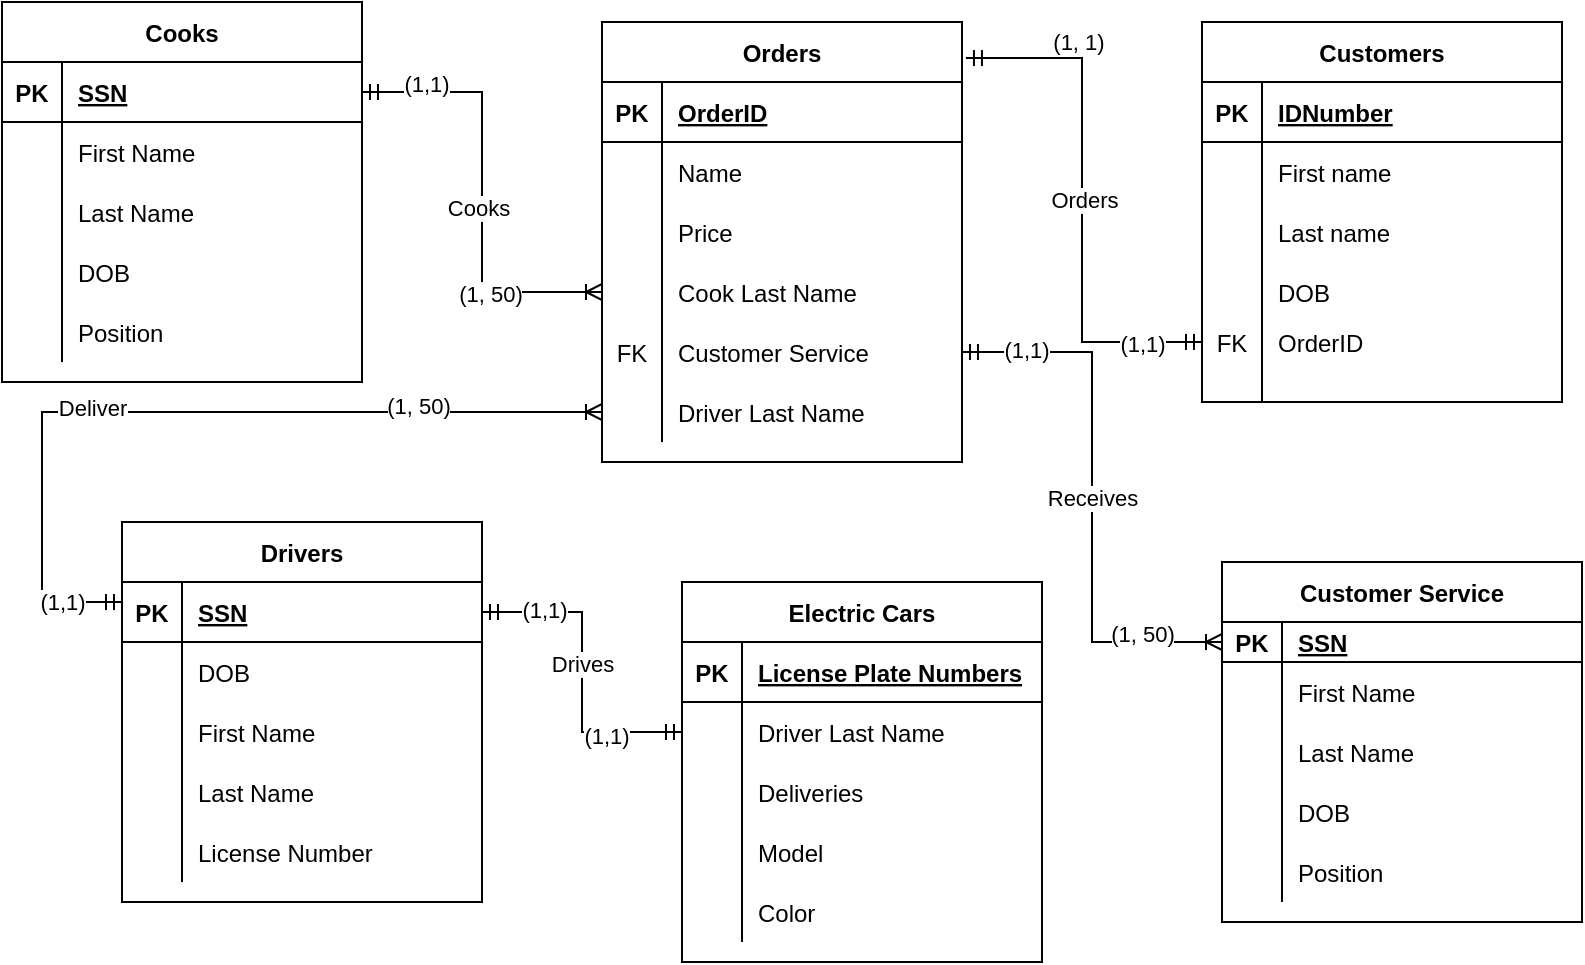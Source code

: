 <mxfile version="13.9.6" type="github"><diagram id="15-aq76tQ0OS8VvKnI35" name="Page-1"><mxGraphModel dx="946" dy="574" grid="1" gridSize="10" guides="1" tooltips="1" connect="1" arrows="1" fold="1" page="1" pageScale="1" pageWidth="827" pageHeight="1169" math="0" shadow="0"><root><mxCell id="0"/><mxCell id="1" parent="0"/><mxCell id="loFtTY9kA-FDrjyNbj8C-30" value="Drivers" style="shape=table;startSize=30;container=1;collapsible=1;childLayout=tableLayout;fixedRows=1;rowLines=0;fontStyle=1;align=center;resizeLast=1;" parent="1" vertex="1"><mxGeometry x="90" y="330" width="180" height="190" as="geometry"/></mxCell><mxCell id="loFtTY9kA-FDrjyNbj8C-31" value="" style="shape=partialRectangle;collapsible=0;dropTarget=0;pointerEvents=0;fillColor=none;top=0;left=0;bottom=1;right=0;points=[[0,0.5],[1,0.5]];portConstraint=eastwest;" parent="loFtTY9kA-FDrjyNbj8C-30" vertex="1"><mxGeometry y="30" width="180" height="30" as="geometry"/></mxCell><mxCell id="loFtTY9kA-FDrjyNbj8C-32" value="PK" style="shape=partialRectangle;connectable=0;fillColor=none;top=0;left=0;bottom=0;right=0;fontStyle=1;overflow=hidden;" parent="loFtTY9kA-FDrjyNbj8C-31" vertex="1"><mxGeometry width="30" height="30" as="geometry"/></mxCell><mxCell id="loFtTY9kA-FDrjyNbj8C-33" value="SSN" style="shape=partialRectangle;connectable=0;fillColor=none;top=0;left=0;bottom=0;right=0;align=left;spacingLeft=6;fontStyle=5;overflow=hidden;" parent="loFtTY9kA-FDrjyNbj8C-31" vertex="1"><mxGeometry x="30" width="150" height="30" as="geometry"/></mxCell><mxCell id="loFtTY9kA-FDrjyNbj8C-34" value="" style="shape=partialRectangle;collapsible=0;dropTarget=0;pointerEvents=0;fillColor=none;top=0;left=0;bottom=0;right=0;points=[[0,0.5],[1,0.5]];portConstraint=eastwest;" parent="loFtTY9kA-FDrjyNbj8C-30" vertex="1"><mxGeometry y="60" width="180" height="30" as="geometry"/></mxCell><mxCell id="loFtTY9kA-FDrjyNbj8C-35" value="" style="shape=partialRectangle;connectable=0;fillColor=none;top=0;left=0;bottom=0;right=0;editable=1;overflow=hidden;" parent="loFtTY9kA-FDrjyNbj8C-34" vertex="1"><mxGeometry width="30" height="30" as="geometry"/></mxCell><mxCell id="loFtTY9kA-FDrjyNbj8C-36" value="DOB" style="shape=partialRectangle;connectable=0;fillColor=none;top=0;left=0;bottom=0;right=0;align=left;spacingLeft=6;overflow=hidden;" parent="loFtTY9kA-FDrjyNbj8C-34" vertex="1"><mxGeometry x="30" width="150" height="30" as="geometry"/></mxCell><mxCell id="loFtTY9kA-FDrjyNbj8C-40" value="" style="shape=partialRectangle;collapsible=0;dropTarget=0;pointerEvents=0;fillColor=none;top=0;left=0;bottom=0;right=0;points=[[0,0.5],[1,0.5]];portConstraint=eastwest;" parent="loFtTY9kA-FDrjyNbj8C-30" vertex="1"><mxGeometry y="90" width="180" height="30" as="geometry"/></mxCell><mxCell id="loFtTY9kA-FDrjyNbj8C-41" value="" style="shape=partialRectangle;connectable=0;fillColor=none;top=0;left=0;bottom=0;right=0;editable=1;overflow=hidden;" parent="loFtTY9kA-FDrjyNbj8C-40" vertex="1"><mxGeometry width="30" height="30" as="geometry"/></mxCell><mxCell id="loFtTY9kA-FDrjyNbj8C-42" value="First Name" style="shape=partialRectangle;connectable=0;fillColor=none;top=0;left=0;bottom=0;right=0;align=left;spacingLeft=6;overflow=hidden;" parent="loFtTY9kA-FDrjyNbj8C-40" vertex="1"><mxGeometry x="30" width="150" height="30" as="geometry"/></mxCell><mxCell id="loFtTY9kA-FDrjyNbj8C-43" style="shape=partialRectangle;collapsible=0;dropTarget=0;pointerEvents=0;fillColor=none;top=0;left=0;bottom=0;right=0;points=[[0,0.5],[1,0.5]];portConstraint=eastwest;" parent="loFtTY9kA-FDrjyNbj8C-30" vertex="1"><mxGeometry y="120" width="180" height="30" as="geometry"/></mxCell><mxCell id="loFtTY9kA-FDrjyNbj8C-44" style="shape=partialRectangle;connectable=0;fillColor=none;top=0;left=0;bottom=0;right=0;editable=1;overflow=hidden;" parent="loFtTY9kA-FDrjyNbj8C-43" vertex="1"><mxGeometry width="30" height="30" as="geometry"/></mxCell><mxCell id="loFtTY9kA-FDrjyNbj8C-45" value="Last Name" style="shape=partialRectangle;connectable=0;fillColor=none;top=0;left=0;bottom=0;right=0;align=left;spacingLeft=6;overflow=hidden;" parent="loFtTY9kA-FDrjyNbj8C-43" vertex="1"><mxGeometry x="30" width="150" height="30" as="geometry"/></mxCell><mxCell id="loFtTY9kA-FDrjyNbj8C-84" style="shape=partialRectangle;collapsible=0;dropTarget=0;pointerEvents=0;fillColor=none;top=0;left=0;bottom=0;right=0;points=[[0,0.5],[1,0.5]];portConstraint=eastwest;" parent="loFtTY9kA-FDrjyNbj8C-30" vertex="1"><mxGeometry y="150" width="180" height="30" as="geometry"/></mxCell><mxCell id="loFtTY9kA-FDrjyNbj8C-85" value="" style="shape=partialRectangle;connectable=0;fillColor=none;top=0;left=0;bottom=0;right=0;editable=1;overflow=hidden;" parent="loFtTY9kA-FDrjyNbj8C-84" vertex="1"><mxGeometry width="30" height="30" as="geometry"/></mxCell><mxCell id="loFtTY9kA-FDrjyNbj8C-86" value="License Number" style="shape=partialRectangle;connectable=0;fillColor=none;top=0;left=0;bottom=0;right=0;align=left;spacingLeft=6;overflow=hidden;" parent="loFtTY9kA-FDrjyNbj8C-84" vertex="1"><mxGeometry x="30" width="150" height="30" as="geometry"/></mxCell><mxCell id="loFtTY9kA-FDrjyNbj8C-46" value="Electric Cars" style="shape=table;startSize=30;container=1;collapsible=1;childLayout=tableLayout;fixedRows=1;rowLines=0;fontStyle=1;align=center;resizeLast=1;" parent="1" vertex="1"><mxGeometry x="370" y="360" width="180" height="190" as="geometry"/></mxCell><mxCell id="loFtTY9kA-FDrjyNbj8C-47" value="" style="shape=partialRectangle;collapsible=0;dropTarget=0;pointerEvents=0;fillColor=none;top=0;left=0;bottom=1;right=0;points=[[0,0.5],[1,0.5]];portConstraint=eastwest;" parent="loFtTY9kA-FDrjyNbj8C-46" vertex="1"><mxGeometry y="30" width="180" height="30" as="geometry"/></mxCell><mxCell id="loFtTY9kA-FDrjyNbj8C-48" value="PK" style="shape=partialRectangle;connectable=0;fillColor=none;top=0;left=0;bottom=0;right=0;fontStyle=1;overflow=hidden;" parent="loFtTY9kA-FDrjyNbj8C-47" vertex="1"><mxGeometry width="30" height="30" as="geometry"/></mxCell><mxCell id="loFtTY9kA-FDrjyNbj8C-49" value="License Plate Numbers" style="shape=partialRectangle;connectable=0;fillColor=none;top=0;left=0;bottom=0;right=0;align=left;spacingLeft=6;fontStyle=5;overflow=hidden;" parent="loFtTY9kA-FDrjyNbj8C-47" vertex="1"><mxGeometry x="30" width="150" height="30" as="geometry"/></mxCell><mxCell id="loFtTY9kA-FDrjyNbj8C-50" value="" style="shape=partialRectangle;collapsible=0;dropTarget=0;pointerEvents=0;fillColor=none;top=0;left=0;bottom=0;right=0;points=[[0,0.5],[1,0.5]];portConstraint=eastwest;" parent="loFtTY9kA-FDrjyNbj8C-46" vertex="1"><mxGeometry y="60" width="180" height="30" as="geometry"/></mxCell><mxCell id="loFtTY9kA-FDrjyNbj8C-51" value="" style="shape=partialRectangle;connectable=0;fillColor=none;top=0;left=0;bottom=0;right=0;editable=1;overflow=hidden;" parent="loFtTY9kA-FDrjyNbj8C-50" vertex="1"><mxGeometry width="30" height="30" as="geometry"/></mxCell><mxCell id="loFtTY9kA-FDrjyNbj8C-52" value="Driver Last Name" style="shape=partialRectangle;connectable=0;fillColor=none;top=0;left=0;bottom=0;right=0;align=left;spacingLeft=6;overflow=hidden;" parent="loFtTY9kA-FDrjyNbj8C-50" vertex="1"><mxGeometry x="30" width="150" height="30" as="geometry"/></mxCell><mxCell id="loFtTY9kA-FDrjyNbj8C-53" value="" style="shape=partialRectangle;collapsible=0;dropTarget=0;pointerEvents=0;fillColor=none;top=0;left=0;bottom=0;right=0;points=[[0,0.5],[1,0.5]];portConstraint=eastwest;" parent="loFtTY9kA-FDrjyNbj8C-46" vertex="1"><mxGeometry y="90" width="180" height="30" as="geometry"/></mxCell><mxCell id="loFtTY9kA-FDrjyNbj8C-54" value="" style="shape=partialRectangle;connectable=0;fillColor=none;top=0;left=0;bottom=0;right=0;editable=1;overflow=hidden;" parent="loFtTY9kA-FDrjyNbj8C-53" vertex="1"><mxGeometry width="30" height="30" as="geometry"/></mxCell><mxCell id="loFtTY9kA-FDrjyNbj8C-55" value="Deliveries" style="shape=partialRectangle;connectable=0;fillColor=none;top=0;left=0;bottom=0;right=0;align=left;spacingLeft=6;overflow=hidden;" parent="loFtTY9kA-FDrjyNbj8C-53" vertex="1"><mxGeometry x="30" width="150" height="30" as="geometry"/></mxCell><mxCell id="loFtTY9kA-FDrjyNbj8C-56" value="" style="shape=partialRectangle;collapsible=0;dropTarget=0;pointerEvents=0;fillColor=none;top=0;left=0;bottom=0;right=0;points=[[0,0.5],[1,0.5]];portConstraint=eastwest;" parent="loFtTY9kA-FDrjyNbj8C-46" vertex="1"><mxGeometry y="120" width="180" height="30" as="geometry"/></mxCell><mxCell id="loFtTY9kA-FDrjyNbj8C-57" value="" style="shape=partialRectangle;connectable=0;fillColor=none;top=0;left=0;bottom=0;right=0;editable=1;overflow=hidden;" parent="loFtTY9kA-FDrjyNbj8C-56" vertex="1"><mxGeometry width="30" height="30" as="geometry"/></mxCell><mxCell id="loFtTY9kA-FDrjyNbj8C-58" value="Model" style="shape=partialRectangle;connectable=0;fillColor=none;top=0;left=0;bottom=0;right=0;align=left;spacingLeft=6;overflow=hidden;" parent="loFtTY9kA-FDrjyNbj8C-56" vertex="1"><mxGeometry x="30" width="150" height="30" as="geometry"/></mxCell><mxCell id="JoOwJAc0mvtvBVELlOXa-7" style="shape=partialRectangle;collapsible=0;dropTarget=0;pointerEvents=0;fillColor=none;top=0;left=0;bottom=0;right=0;points=[[0,0.5],[1,0.5]];portConstraint=eastwest;" parent="loFtTY9kA-FDrjyNbj8C-46" vertex="1"><mxGeometry y="150" width="180" height="30" as="geometry"/></mxCell><mxCell id="JoOwJAc0mvtvBVELlOXa-8" style="shape=partialRectangle;connectable=0;fillColor=none;top=0;left=0;bottom=0;right=0;editable=1;overflow=hidden;" parent="JoOwJAc0mvtvBVELlOXa-7" vertex="1"><mxGeometry width="30" height="30" as="geometry"/></mxCell><mxCell id="JoOwJAc0mvtvBVELlOXa-9" value="Color" style="shape=partialRectangle;connectable=0;fillColor=none;top=0;left=0;bottom=0;right=0;align=left;spacingLeft=6;overflow=hidden;" parent="JoOwJAc0mvtvBVELlOXa-7" vertex="1"><mxGeometry x="30" width="150" height="30" as="geometry"/></mxCell><mxCell id="loFtTY9kA-FDrjyNbj8C-75" style="edgeStyle=orthogonalEdgeStyle;rounded=0;orthogonalLoop=1;jettySize=auto;html=1;entryX=0;entryY=0.5;entryDx=0;entryDy=0;startArrow=ERmandOne;startFill=0;endArrow=ERoneToMany;endFill=0;" parent="1" source="loFtTY9kA-FDrjyNbj8C-2" target="loFtTY9kA-FDrjyNbj8C-69" edge="1"><mxGeometry relative="1" as="geometry"/></mxCell><mxCell id="loFtTY9kA-FDrjyNbj8C-77" value="Cooks" style="edgeLabel;html=1;align=center;verticalAlign=middle;resizable=0;points=[];" parent="loFtTY9kA-FDrjyNbj8C-75" vertex="1" connectable="0"><mxGeometry x="0.067" y="-2" relative="1" as="geometry"><mxPoint as="offset"/></mxGeometry></mxCell><mxCell id="loFtTY9kA-FDrjyNbj8C-78" value="(1, 50)" style="edgeLabel;html=1;align=center;verticalAlign=middle;resizable=0;points=[];" parent="loFtTY9kA-FDrjyNbj8C-75" vertex="1" connectable="0"><mxGeometry x="0.686" y="-1" relative="1" as="geometry"><mxPoint x="-22" as="offset"/></mxGeometry></mxCell><mxCell id="loFtTY9kA-FDrjyNbj8C-79" value="(1,1)" style="edgeLabel;html=1;align=center;verticalAlign=middle;resizable=0;points=[];" parent="loFtTY9kA-FDrjyNbj8C-75" vertex="1" connectable="0"><mxGeometry x="-0.714" y="4" relative="1" as="geometry"><mxPoint as="offset"/></mxGeometry></mxCell><mxCell id="loFtTY9kA-FDrjyNbj8C-80" style="edgeStyle=orthogonalEdgeStyle;rounded=0;orthogonalLoop=1;jettySize=auto;html=1;startArrow=ERmandOne;startFill=0;endArrow=ERmandOne;endFill=0;entryX=0;entryY=0.5;entryDx=0;entryDy=0;" parent="1" source="loFtTY9kA-FDrjyNbj8C-31" target="loFtTY9kA-FDrjyNbj8C-50" edge="1"><mxGeometry relative="1" as="geometry"><mxPoint x="290" y="310" as="targetPoint"/></mxGeometry></mxCell><mxCell id="loFtTY9kA-FDrjyNbj8C-81" value="Drives" style="edgeLabel;html=1;align=center;verticalAlign=middle;resizable=0;points=[];" parent="loFtTY9kA-FDrjyNbj8C-80" vertex="1" connectable="0"><mxGeometry x="-0.05" relative="1" as="geometry"><mxPoint as="offset"/></mxGeometry></mxCell><mxCell id="loFtTY9kA-FDrjyNbj8C-82" value="(1,1)" style="edgeLabel;html=1;align=center;verticalAlign=middle;resizable=0;points=[];" parent="loFtTY9kA-FDrjyNbj8C-80" vertex="1" connectable="0"><mxGeometry x="-0.613" y="1" relative="1" as="geometry"><mxPoint as="offset"/></mxGeometry></mxCell><mxCell id="loFtTY9kA-FDrjyNbj8C-83" value="(1,1)" style="edgeLabel;html=1;align=center;verticalAlign=middle;resizable=0;points=[];" parent="loFtTY9kA-FDrjyNbj8C-80" vertex="1" connectable="0"><mxGeometry x="0.525" y="-2" relative="1" as="geometry"><mxPoint as="offset"/></mxGeometry></mxCell><mxCell id="loFtTY9kA-FDrjyNbj8C-90" style="edgeStyle=orthogonalEdgeStyle;rounded=0;orthogonalLoop=1;jettySize=auto;html=1;entryX=0;entryY=0.5;entryDx=0;entryDy=0;startArrow=ERmandOne;startFill=0;endArrow=ERoneToMany;endFill=0;" parent="1" target="loFtTY9kA-FDrjyNbj8C-87" edge="1"><mxGeometry relative="1" as="geometry"><mxPoint x="90" y="370" as="sourcePoint"/><Array as="points"><mxPoint x="50" y="370"/><mxPoint x="50" y="275"/></Array></mxGeometry></mxCell><mxCell id="loFtTY9kA-FDrjyNbj8C-91" value="Deliver" style="edgeLabel;html=1;align=center;verticalAlign=middle;resizable=0;points=[];" parent="loFtTY9kA-FDrjyNbj8C-90" vertex="1" connectable="0"><mxGeometry x="-0.23" y="2" relative="1" as="geometry"><mxPoint as="offset"/></mxGeometry></mxCell><mxCell id="loFtTY9kA-FDrjyNbj8C-92" value="(1, 50)" style="edgeLabel;html=1;align=center;verticalAlign=middle;resizable=0;points=[];" parent="loFtTY9kA-FDrjyNbj8C-90" vertex="1" connectable="0"><mxGeometry x="0.807" y="3" relative="1" as="geometry"><mxPoint x="-52" as="offset"/></mxGeometry></mxCell><mxCell id="loFtTY9kA-FDrjyNbj8C-93" value="(1,1)" style="edgeLabel;html=1;align=center;verticalAlign=middle;resizable=0;points=[];" parent="loFtTY9kA-FDrjyNbj8C-90" vertex="1" connectable="0"><mxGeometry x="-0.928" y="-14" relative="1" as="geometry"><mxPoint x="-15" y="14" as="offset"/></mxGeometry></mxCell><mxCell id="loFtTY9kA-FDrjyNbj8C-94" value="Receives" style="edgeStyle=orthogonalEdgeStyle;rounded=0;orthogonalLoop=1;jettySize=auto;html=1;entryX=1;entryY=0.5;entryDx=0;entryDy=0;startArrow=ERoneToMany;startFill=0;endArrow=ERmandOne;endFill=0;exitX=0;exitY=0.5;exitDx=0;exitDy=0;" parent="1" source="loFtTY9kA-FDrjyNbj8C-18" target="loFtTY9kA-FDrjyNbj8C-72" edge="1"><mxGeometry relative="1" as="geometry"/></mxCell><mxCell id="loFtTY9kA-FDrjyNbj8C-95" value="(1,1)" style="edgeLabel;html=1;align=center;verticalAlign=middle;resizable=0;points=[];" parent="loFtTY9kA-FDrjyNbj8C-94" vertex="1" connectable="0"><mxGeometry x="0.77" y="-1" relative="1" as="geometry"><mxPoint as="offset"/></mxGeometry></mxCell><mxCell id="loFtTY9kA-FDrjyNbj8C-96" value="(1, 50)" style="edgeLabel;html=1;align=center;verticalAlign=middle;resizable=0;points=[];" parent="loFtTY9kA-FDrjyNbj8C-94" vertex="1" connectable="0"><mxGeometry x="-0.71" y="-4" relative="1" as="geometry"><mxPoint as="offset"/></mxGeometry></mxCell><mxCell id="loFtTY9kA-FDrjyNbj8C-17" value="Customer Service" style="shape=table;startSize=30;container=1;collapsible=1;childLayout=tableLayout;fixedRows=1;rowLines=0;fontStyle=1;align=center;resizeLast=1;" parent="1" vertex="1"><mxGeometry x="640" y="350" width="180" height="180" as="geometry"/></mxCell><mxCell id="loFtTY9kA-FDrjyNbj8C-18" value="" style="shape=partialRectangle;collapsible=0;dropTarget=0;pointerEvents=0;fillColor=none;top=0;left=0;bottom=1;right=0;points=[[0,0.5],[1,0.5]];portConstraint=eastwest;" parent="loFtTY9kA-FDrjyNbj8C-17" vertex="1"><mxGeometry y="30" width="180" height="20" as="geometry"/></mxCell><mxCell id="loFtTY9kA-FDrjyNbj8C-19" value="PK" style="shape=partialRectangle;connectable=0;fillColor=none;top=0;left=0;bottom=0;right=0;fontStyle=1;overflow=hidden;" parent="loFtTY9kA-FDrjyNbj8C-18" vertex="1"><mxGeometry width="30" height="20" as="geometry"/></mxCell><mxCell id="loFtTY9kA-FDrjyNbj8C-20" value="SSN" style="shape=partialRectangle;connectable=0;fillColor=none;top=0;left=0;bottom=0;right=0;align=left;spacingLeft=6;fontStyle=5;overflow=hidden;" parent="loFtTY9kA-FDrjyNbj8C-18" vertex="1"><mxGeometry x="30" width="150" height="20" as="geometry"/></mxCell><mxCell id="loFtTY9kA-FDrjyNbj8C-21" value="" style="shape=partialRectangle;collapsible=0;dropTarget=0;pointerEvents=0;fillColor=none;top=0;left=0;bottom=0;right=0;points=[[0,0.5],[1,0.5]];portConstraint=eastwest;" parent="loFtTY9kA-FDrjyNbj8C-17" vertex="1"><mxGeometry y="50" width="180" height="30" as="geometry"/></mxCell><mxCell id="loFtTY9kA-FDrjyNbj8C-22" value="" style="shape=partialRectangle;connectable=0;fillColor=none;top=0;left=0;bottom=0;right=0;editable=1;overflow=hidden;" parent="loFtTY9kA-FDrjyNbj8C-21" vertex="1"><mxGeometry width="30" height="30" as="geometry"/></mxCell><mxCell id="loFtTY9kA-FDrjyNbj8C-23" value="First Name" style="shape=partialRectangle;connectable=0;fillColor=none;top=0;left=0;bottom=0;right=0;align=left;spacingLeft=6;overflow=hidden;" parent="loFtTY9kA-FDrjyNbj8C-21" vertex="1"><mxGeometry x="30" width="150" height="30" as="geometry"/></mxCell><mxCell id="loFtTY9kA-FDrjyNbj8C-24" value="" style="shape=partialRectangle;collapsible=0;dropTarget=0;pointerEvents=0;fillColor=none;top=0;left=0;bottom=0;right=0;points=[[0,0.5],[1,0.5]];portConstraint=eastwest;" parent="loFtTY9kA-FDrjyNbj8C-17" vertex="1"><mxGeometry y="80" width="180" height="30" as="geometry"/></mxCell><mxCell id="loFtTY9kA-FDrjyNbj8C-25" value="" style="shape=partialRectangle;connectable=0;fillColor=none;top=0;left=0;bottom=0;right=0;editable=1;overflow=hidden;" parent="loFtTY9kA-FDrjyNbj8C-24" vertex="1"><mxGeometry width="30" height="30" as="geometry"/></mxCell><mxCell id="loFtTY9kA-FDrjyNbj8C-26" value="Last Name" style="shape=partialRectangle;connectable=0;fillColor=none;top=0;left=0;bottom=0;right=0;align=left;spacingLeft=6;overflow=hidden;" parent="loFtTY9kA-FDrjyNbj8C-24" vertex="1"><mxGeometry x="30" width="150" height="30" as="geometry"/></mxCell><mxCell id="loFtTY9kA-FDrjyNbj8C-27" value="" style="shape=partialRectangle;collapsible=0;dropTarget=0;pointerEvents=0;fillColor=none;top=0;left=0;bottom=0;right=0;points=[[0,0.5],[1,0.5]];portConstraint=eastwest;" parent="loFtTY9kA-FDrjyNbj8C-17" vertex="1"><mxGeometry y="110" width="180" height="30" as="geometry"/></mxCell><mxCell id="loFtTY9kA-FDrjyNbj8C-28" value="" style="shape=partialRectangle;connectable=0;fillColor=none;top=0;left=0;bottom=0;right=0;editable=1;overflow=hidden;" parent="loFtTY9kA-FDrjyNbj8C-27" vertex="1"><mxGeometry width="30" height="30" as="geometry"/></mxCell><mxCell id="loFtTY9kA-FDrjyNbj8C-29" value="DOB" style="shape=partialRectangle;connectable=0;fillColor=none;top=0;left=0;bottom=0;right=0;align=left;spacingLeft=6;overflow=hidden;" parent="loFtTY9kA-FDrjyNbj8C-27" vertex="1"><mxGeometry x="30" width="150" height="30" as="geometry"/></mxCell><mxCell id="JoOwJAc0mvtvBVELlOXa-10" style="shape=partialRectangle;collapsible=0;dropTarget=0;pointerEvents=0;fillColor=none;top=0;left=0;bottom=0;right=0;points=[[0,0.5],[1,0.5]];portConstraint=eastwest;" parent="loFtTY9kA-FDrjyNbj8C-17" vertex="1"><mxGeometry y="140" width="180" height="30" as="geometry"/></mxCell><mxCell id="JoOwJAc0mvtvBVELlOXa-11" style="shape=partialRectangle;connectable=0;fillColor=none;top=0;left=0;bottom=0;right=0;editable=1;overflow=hidden;" parent="JoOwJAc0mvtvBVELlOXa-10" vertex="1"><mxGeometry width="30" height="30" as="geometry"/></mxCell><mxCell id="JoOwJAc0mvtvBVELlOXa-12" value="Position" style="shape=partialRectangle;connectable=0;fillColor=none;top=0;left=0;bottom=0;right=0;align=left;spacingLeft=6;overflow=hidden;" parent="JoOwJAc0mvtvBVELlOXa-10" vertex="1"><mxGeometry x="30" width="150" height="30" as="geometry"/></mxCell><mxCell id="sKmBB1idsMjjqNIUWmp7-1" value="Customers" style="shape=table;startSize=30;container=1;collapsible=1;childLayout=tableLayout;fixedRows=1;rowLines=0;fontStyle=1;align=center;resizeLast=1;" parent="1" vertex="1"><mxGeometry x="630" y="80" width="180" height="190" as="geometry"/></mxCell><mxCell id="sKmBB1idsMjjqNIUWmp7-2" value="" style="shape=partialRectangle;collapsible=0;dropTarget=0;pointerEvents=0;fillColor=none;top=0;left=0;bottom=1;right=0;points=[[0,0.5],[1,0.5]];portConstraint=eastwest;" parent="sKmBB1idsMjjqNIUWmp7-1" vertex="1"><mxGeometry y="30" width="180" height="30" as="geometry"/></mxCell><mxCell id="sKmBB1idsMjjqNIUWmp7-3" value="PK" style="shape=partialRectangle;connectable=0;fillColor=none;top=0;left=0;bottom=0;right=0;fontStyle=1;overflow=hidden;" parent="sKmBB1idsMjjqNIUWmp7-2" vertex="1"><mxGeometry width="30" height="30" as="geometry"/></mxCell><mxCell id="sKmBB1idsMjjqNIUWmp7-4" value="IDNumber" style="shape=partialRectangle;connectable=0;fillColor=none;top=0;left=0;bottom=0;right=0;align=left;spacingLeft=6;fontStyle=5;overflow=hidden;" parent="sKmBB1idsMjjqNIUWmp7-2" vertex="1"><mxGeometry x="30" width="150" height="30" as="geometry"/></mxCell><mxCell id="sKmBB1idsMjjqNIUWmp7-5" value="" style="shape=partialRectangle;collapsible=0;dropTarget=0;pointerEvents=0;fillColor=none;top=0;left=0;bottom=0;right=0;points=[[0,0.5],[1,0.5]];portConstraint=eastwest;" parent="sKmBB1idsMjjqNIUWmp7-1" vertex="1"><mxGeometry y="60" width="180" height="30" as="geometry"/></mxCell><mxCell id="sKmBB1idsMjjqNIUWmp7-6" value="" style="shape=partialRectangle;connectable=0;fillColor=none;top=0;left=0;bottom=0;right=0;editable=1;overflow=hidden;" parent="sKmBB1idsMjjqNIUWmp7-5" vertex="1"><mxGeometry width="30" height="30" as="geometry"/></mxCell><mxCell id="sKmBB1idsMjjqNIUWmp7-7" value="First name " style="shape=partialRectangle;connectable=0;fillColor=none;top=0;left=0;bottom=0;right=0;align=left;spacingLeft=6;overflow=hidden;" parent="sKmBB1idsMjjqNIUWmp7-5" vertex="1"><mxGeometry x="30" width="150" height="30" as="geometry"/></mxCell><mxCell id="sKmBB1idsMjjqNIUWmp7-8" value="" style="shape=partialRectangle;collapsible=0;dropTarget=0;pointerEvents=0;fillColor=none;top=0;left=0;bottom=0;right=0;points=[[0,0.5],[1,0.5]];portConstraint=eastwest;" parent="sKmBB1idsMjjqNIUWmp7-1" vertex="1"><mxGeometry y="90" width="180" height="30" as="geometry"/></mxCell><mxCell id="sKmBB1idsMjjqNIUWmp7-9" value="" style="shape=partialRectangle;connectable=0;fillColor=none;top=0;left=0;bottom=0;right=0;editable=1;overflow=hidden;" parent="sKmBB1idsMjjqNIUWmp7-8" vertex="1"><mxGeometry width="30" height="30" as="geometry"/></mxCell><mxCell id="sKmBB1idsMjjqNIUWmp7-10" value="Last name" style="shape=partialRectangle;connectable=0;fillColor=none;top=0;left=0;bottom=0;right=0;align=left;spacingLeft=6;overflow=hidden;" parent="sKmBB1idsMjjqNIUWmp7-8" vertex="1"><mxGeometry x="30" width="150" height="30" as="geometry"/></mxCell><mxCell id="sKmBB1idsMjjqNIUWmp7-11" value="" style="shape=partialRectangle;collapsible=0;dropTarget=0;pointerEvents=0;fillColor=none;top=0;left=0;bottom=0;right=0;points=[[0,0.5],[1,0.5]];portConstraint=eastwest;" parent="sKmBB1idsMjjqNIUWmp7-1" vertex="1"><mxGeometry y="120" width="180" height="30" as="geometry"/></mxCell><mxCell id="sKmBB1idsMjjqNIUWmp7-12" value="" style="shape=partialRectangle;connectable=0;fillColor=none;top=0;left=0;bottom=0;right=0;editable=1;overflow=hidden;" parent="sKmBB1idsMjjqNIUWmp7-11" vertex="1"><mxGeometry width="30" height="30" as="geometry"/></mxCell><mxCell id="sKmBB1idsMjjqNIUWmp7-13" value="DOB" style="shape=partialRectangle;connectable=0;fillColor=none;top=0;left=0;bottom=0;right=0;align=left;spacingLeft=6;overflow=hidden;" parent="sKmBB1idsMjjqNIUWmp7-11" vertex="1"><mxGeometry x="30" width="150" height="30" as="geometry"/></mxCell><mxCell id="sKmBB1idsMjjqNIUWmp7-14" style="shape=partialRectangle;collapsible=0;dropTarget=0;pointerEvents=0;fillColor=none;top=0;left=0;bottom=0;right=0;points=[[0,0.5],[1,0.5]];portConstraint=eastwest;" parent="sKmBB1idsMjjqNIUWmp7-1" vertex="1"><mxGeometry y="150" width="180" height="20" as="geometry"/></mxCell><mxCell id="sKmBB1idsMjjqNIUWmp7-15" value="FK" style="shape=partialRectangle;connectable=0;fillColor=none;top=0;left=0;bottom=0;right=0;editable=1;overflow=hidden;" parent="sKmBB1idsMjjqNIUWmp7-14" vertex="1"><mxGeometry width="30" height="20" as="geometry"/></mxCell><mxCell id="sKmBB1idsMjjqNIUWmp7-16" value="OrderID" style="shape=partialRectangle;connectable=0;fillColor=none;top=0;left=0;bottom=0;right=0;align=left;spacingLeft=6;overflow=hidden;" parent="sKmBB1idsMjjqNIUWmp7-14" vertex="1"><mxGeometry x="30" width="150" height="20" as="geometry"/></mxCell><mxCell id="JoOwJAc0mvtvBVELlOXa-1" style="shape=partialRectangle;collapsible=0;dropTarget=0;pointerEvents=0;fillColor=none;top=0;left=0;bottom=0;right=0;points=[[0,0.5],[1,0.5]];portConstraint=eastwest;" parent="sKmBB1idsMjjqNIUWmp7-1" vertex="1"><mxGeometry y="170" width="180" height="20" as="geometry"/></mxCell><mxCell id="JoOwJAc0mvtvBVELlOXa-2" style="shape=partialRectangle;connectable=0;fillColor=none;top=0;left=0;bottom=0;right=0;editable=1;overflow=hidden;" parent="JoOwJAc0mvtvBVELlOXa-1" vertex="1"><mxGeometry width="30" height="20" as="geometry"/></mxCell><mxCell id="JoOwJAc0mvtvBVELlOXa-3" style="shape=partialRectangle;connectable=0;fillColor=none;top=0;left=0;bottom=0;right=0;align=left;spacingLeft=6;overflow=hidden;" parent="JoOwJAc0mvtvBVELlOXa-1" vertex="1"><mxGeometry x="30" width="150" height="20" as="geometry"/></mxCell><mxCell id="sKmBB1idsMjjqNIUWmp7-17" style="edgeStyle=orthogonalEdgeStyle;rounded=0;orthogonalLoop=1;jettySize=auto;html=1;entryX=1.011;entryY=0.082;entryDx=0;entryDy=0;entryPerimeter=0;startArrow=ERmandOne;startFill=0;endArrow=ERmandOne;endFill=0;exitX=0;exitY=0.5;exitDx=0;exitDy=0;" parent="1" source="sKmBB1idsMjjqNIUWmp7-14" target="loFtTY9kA-FDrjyNbj8C-59" edge="1"><mxGeometry relative="1" as="geometry"/></mxCell><mxCell id="sKmBB1idsMjjqNIUWmp7-18" value="Orders" style="edgeLabel;html=1;align=center;verticalAlign=middle;resizable=0;points=[];" parent="sKmBB1idsMjjqNIUWmp7-17" vertex="1" connectable="0"><mxGeometry x="0.009" y="-1" relative="1" as="geometry"><mxPoint as="offset"/></mxGeometry></mxCell><mxCell id="sKmBB1idsMjjqNIUWmp7-20" value="(1,1)" style="edgeLabel;html=1;align=center;verticalAlign=middle;resizable=0;points=[];" parent="sKmBB1idsMjjqNIUWmp7-17" vertex="1" connectable="0"><mxGeometry x="-0.724" y="1" relative="1" as="geometry"><mxPoint x="6" as="offset"/></mxGeometry></mxCell><mxCell id="sKmBB1idsMjjqNIUWmp7-22" value="(1, 1)" style="edgeLabel;html=1;align=center;verticalAlign=middle;resizable=0;points=[];" parent="sKmBB1idsMjjqNIUWmp7-17" vertex="1" connectable="0"><mxGeometry x="0.683" y="4" relative="1" as="geometry"><mxPoint x="15" y="-12.02" as="offset"/></mxGeometry></mxCell><mxCell id="loFtTY9kA-FDrjyNbj8C-1" value="Cooks" style="shape=table;startSize=30;container=1;collapsible=1;childLayout=tableLayout;fixedRows=1;rowLines=0;fontStyle=1;align=center;resizeLast=1;" parent="1" vertex="1"><mxGeometry x="30" y="70" width="180" height="190" as="geometry"/></mxCell><mxCell id="loFtTY9kA-FDrjyNbj8C-2" value="" style="shape=partialRectangle;collapsible=0;dropTarget=0;pointerEvents=0;fillColor=none;top=0;left=0;bottom=1;right=0;points=[[0,0.5],[1,0.5]];portConstraint=eastwest;" parent="loFtTY9kA-FDrjyNbj8C-1" vertex="1"><mxGeometry y="30" width="180" height="30" as="geometry"/></mxCell><mxCell id="loFtTY9kA-FDrjyNbj8C-3" value="PK" style="shape=partialRectangle;connectable=0;fillColor=none;top=0;left=0;bottom=0;right=0;fontStyle=1;overflow=hidden;" parent="loFtTY9kA-FDrjyNbj8C-2" vertex="1"><mxGeometry width="30" height="30" as="geometry"/></mxCell><mxCell id="loFtTY9kA-FDrjyNbj8C-4" value="SSN" style="shape=partialRectangle;connectable=0;fillColor=none;top=0;left=0;bottom=0;right=0;align=left;spacingLeft=6;fontStyle=5;overflow=hidden;" parent="loFtTY9kA-FDrjyNbj8C-2" vertex="1"><mxGeometry x="30" width="150" height="30" as="geometry"/></mxCell><mxCell id="loFtTY9kA-FDrjyNbj8C-5" value="" style="shape=partialRectangle;collapsible=0;dropTarget=0;pointerEvents=0;fillColor=none;top=0;left=0;bottom=0;right=0;points=[[0,0.5],[1,0.5]];portConstraint=eastwest;" parent="loFtTY9kA-FDrjyNbj8C-1" vertex="1"><mxGeometry y="60" width="180" height="30" as="geometry"/></mxCell><mxCell id="loFtTY9kA-FDrjyNbj8C-6" value="" style="shape=partialRectangle;connectable=0;fillColor=none;top=0;left=0;bottom=0;right=0;editable=1;overflow=hidden;" parent="loFtTY9kA-FDrjyNbj8C-5" vertex="1"><mxGeometry width="30" height="30" as="geometry"/></mxCell><mxCell id="loFtTY9kA-FDrjyNbj8C-7" value="First Name" style="shape=partialRectangle;connectable=0;fillColor=none;top=0;left=0;bottom=0;right=0;align=left;spacingLeft=6;overflow=hidden;" parent="loFtTY9kA-FDrjyNbj8C-5" vertex="1"><mxGeometry x="30" width="150" height="30" as="geometry"/></mxCell><mxCell id="loFtTY9kA-FDrjyNbj8C-8" value="" style="shape=partialRectangle;collapsible=0;dropTarget=0;pointerEvents=0;fillColor=none;top=0;left=0;bottom=0;right=0;points=[[0,0.5],[1,0.5]];portConstraint=eastwest;" parent="loFtTY9kA-FDrjyNbj8C-1" vertex="1"><mxGeometry y="90" width="180" height="30" as="geometry"/></mxCell><mxCell id="loFtTY9kA-FDrjyNbj8C-9" value="" style="shape=partialRectangle;connectable=0;fillColor=none;top=0;left=0;bottom=0;right=0;editable=1;overflow=hidden;" parent="loFtTY9kA-FDrjyNbj8C-8" vertex="1"><mxGeometry width="30" height="30" as="geometry"/></mxCell><mxCell id="loFtTY9kA-FDrjyNbj8C-10" value="Last Name" style="shape=partialRectangle;connectable=0;fillColor=none;top=0;left=0;bottom=0;right=0;align=left;spacingLeft=6;overflow=hidden;" parent="loFtTY9kA-FDrjyNbj8C-8" vertex="1"><mxGeometry x="30" width="150" height="30" as="geometry"/></mxCell><mxCell id="loFtTY9kA-FDrjyNbj8C-11" value="" style="shape=partialRectangle;collapsible=0;dropTarget=0;pointerEvents=0;fillColor=none;top=0;left=0;bottom=0;right=0;points=[[0,0.5],[1,0.5]];portConstraint=eastwest;" parent="loFtTY9kA-FDrjyNbj8C-1" vertex="1"><mxGeometry y="120" width="180" height="30" as="geometry"/></mxCell><mxCell id="loFtTY9kA-FDrjyNbj8C-12" value="" style="shape=partialRectangle;connectable=0;fillColor=none;top=0;left=0;bottom=0;right=0;editable=1;overflow=hidden;" parent="loFtTY9kA-FDrjyNbj8C-11" vertex="1"><mxGeometry width="30" height="30" as="geometry"/></mxCell><mxCell id="loFtTY9kA-FDrjyNbj8C-13" value="DOB" style="shape=partialRectangle;connectable=0;fillColor=none;top=0;left=0;bottom=0;right=0;align=left;spacingLeft=6;overflow=hidden;" parent="loFtTY9kA-FDrjyNbj8C-11" vertex="1"><mxGeometry x="30" width="150" height="30" as="geometry"/></mxCell><mxCell id="JoOwJAc0mvtvBVELlOXa-4" style="shape=partialRectangle;collapsible=0;dropTarget=0;pointerEvents=0;fillColor=none;top=0;left=0;bottom=0;right=0;points=[[0,0.5],[1,0.5]];portConstraint=eastwest;" parent="loFtTY9kA-FDrjyNbj8C-1" vertex="1"><mxGeometry y="150" width="180" height="30" as="geometry"/></mxCell><mxCell id="JoOwJAc0mvtvBVELlOXa-5" style="shape=partialRectangle;connectable=0;fillColor=none;top=0;left=0;bottom=0;right=0;editable=1;overflow=hidden;" parent="JoOwJAc0mvtvBVELlOXa-4" vertex="1"><mxGeometry width="30" height="30" as="geometry"/></mxCell><mxCell id="JoOwJAc0mvtvBVELlOXa-6" value="Position" style="shape=partialRectangle;connectable=0;fillColor=none;top=0;left=0;bottom=0;right=0;align=left;spacingLeft=6;overflow=hidden;" parent="JoOwJAc0mvtvBVELlOXa-4" vertex="1"><mxGeometry x="30" width="150" height="30" as="geometry"/></mxCell><mxCell id="loFtTY9kA-FDrjyNbj8C-59" value="Orders" style="shape=table;startSize=30;container=1;collapsible=1;childLayout=tableLayout;fixedRows=1;rowLines=0;fontStyle=1;align=center;resizeLast=1;" parent="1" vertex="1"><mxGeometry x="330" y="80" width="180" height="220" as="geometry"/></mxCell><mxCell id="loFtTY9kA-FDrjyNbj8C-60" value="" style="shape=partialRectangle;collapsible=0;dropTarget=0;pointerEvents=0;fillColor=none;top=0;left=0;bottom=1;right=0;points=[[0,0.5],[1,0.5]];portConstraint=eastwest;" parent="loFtTY9kA-FDrjyNbj8C-59" vertex="1"><mxGeometry y="30" width="180" height="30" as="geometry"/></mxCell><mxCell id="loFtTY9kA-FDrjyNbj8C-61" value="PK" style="shape=partialRectangle;connectable=0;fillColor=none;top=0;left=0;bottom=0;right=0;fontStyle=1;overflow=hidden;" parent="loFtTY9kA-FDrjyNbj8C-60" vertex="1"><mxGeometry width="30" height="30" as="geometry"/></mxCell><mxCell id="loFtTY9kA-FDrjyNbj8C-62" value="OrderID" style="shape=partialRectangle;connectable=0;fillColor=none;top=0;left=0;bottom=0;right=0;align=left;spacingLeft=6;fontStyle=5;overflow=hidden;" parent="loFtTY9kA-FDrjyNbj8C-60" vertex="1"><mxGeometry x="30" width="150" height="30" as="geometry"/></mxCell><mxCell id="loFtTY9kA-FDrjyNbj8C-63" value="" style="shape=partialRectangle;collapsible=0;dropTarget=0;pointerEvents=0;fillColor=none;top=0;left=0;bottom=0;right=0;points=[[0,0.5],[1,0.5]];portConstraint=eastwest;" parent="loFtTY9kA-FDrjyNbj8C-59" vertex="1"><mxGeometry y="60" width="180" height="30" as="geometry"/></mxCell><mxCell id="loFtTY9kA-FDrjyNbj8C-64" value="" style="shape=partialRectangle;connectable=0;fillColor=none;top=0;left=0;bottom=0;right=0;editable=1;overflow=hidden;" parent="loFtTY9kA-FDrjyNbj8C-63" vertex="1"><mxGeometry width="30" height="30" as="geometry"/></mxCell><mxCell id="loFtTY9kA-FDrjyNbj8C-65" value="Name " style="shape=partialRectangle;connectable=0;fillColor=none;top=0;left=0;bottom=0;right=0;align=left;spacingLeft=6;overflow=hidden;" parent="loFtTY9kA-FDrjyNbj8C-63" vertex="1"><mxGeometry x="30" width="150" height="30" as="geometry"/></mxCell><mxCell id="loFtTY9kA-FDrjyNbj8C-66" value="" style="shape=partialRectangle;collapsible=0;dropTarget=0;pointerEvents=0;fillColor=none;top=0;left=0;bottom=0;right=0;points=[[0,0.5],[1,0.5]];portConstraint=eastwest;" parent="loFtTY9kA-FDrjyNbj8C-59" vertex="1"><mxGeometry y="90" width="180" height="30" as="geometry"/></mxCell><mxCell id="loFtTY9kA-FDrjyNbj8C-67" value="" style="shape=partialRectangle;connectable=0;fillColor=none;top=0;left=0;bottom=0;right=0;editable=1;overflow=hidden;" parent="loFtTY9kA-FDrjyNbj8C-66" vertex="1"><mxGeometry width="30" height="30" as="geometry"/></mxCell><mxCell id="loFtTY9kA-FDrjyNbj8C-68" value="Price" style="shape=partialRectangle;connectable=0;fillColor=none;top=0;left=0;bottom=0;right=0;align=left;spacingLeft=6;overflow=hidden;" parent="loFtTY9kA-FDrjyNbj8C-66" vertex="1"><mxGeometry x="30" width="150" height="30" as="geometry"/></mxCell><mxCell id="loFtTY9kA-FDrjyNbj8C-69" value="" style="shape=partialRectangle;collapsible=0;dropTarget=0;pointerEvents=0;fillColor=none;top=0;left=0;bottom=0;right=0;points=[[0,0.5],[1,0.5]];portConstraint=eastwest;" parent="loFtTY9kA-FDrjyNbj8C-59" vertex="1"><mxGeometry y="120" width="180" height="30" as="geometry"/></mxCell><mxCell id="loFtTY9kA-FDrjyNbj8C-70" value="" style="shape=partialRectangle;connectable=0;fillColor=none;top=0;left=0;bottom=0;right=0;editable=1;overflow=hidden;" parent="loFtTY9kA-FDrjyNbj8C-69" vertex="1"><mxGeometry width="30" height="30" as="geometry"/></mxCell><mxCell id="loFtTY9kA-FDrjyNbj8C-71" value="Cook Last Name" style="shape=partialRectangle;connectable=0;fillColor=none;top=0;left=0;bottom=0;right=0;align=left;spacingLeft=6;overflow=hidden;" parent="loFtTY9kA-FDrjyNbj8C-69" vertex="1"><mxGeometry x="30" width="150" height="30" as="geometry"/></mxCell><mxCell id="loFtTY9kA-FDrjyNbj8C-72" style="shape=partialRectangle;collapsible=0;dropTarget=0;pointerEvents=0;fillColor=none;top=0;left=0;bottom=0;right=0;points=[[0,0.5],[1,0.5]];portConstraint=eastwest;" parent="loFtTY9kA-FDrjyNbj8C-59" vertex="1"><mxGeometry y="150" width="180" height="30" as="geometry"/></mxCell><mxCell id="loFtTY9kA-FDrjyNbj8C-73" value="FK" style="shape=partialRectangle;connectable=0;fillColor=none;top=0;left=0;bottom=0;right=0;editable=1;overflow=hidden;" parent="loFtTY9kA-FDrjyNbj8C-72" vertex="1"><mxGeometry width="30" height="30" as="geometry"/></mxCell><mxCell id="loFtTY9kA-FDrjyNbj8C-74" value="Customer Service" style="shape=partialRectangle;connectable=0;fillColor=none;top=0;left=0;bottom=0;right=0;align=left;spacingLeft=6;overflow=hidden;" parent="loFtTY9kA-FDrjyNbj8C-72" vertex="1"><mxGeometry x="30" width="150" height="30" as="geometry"/></mxCell><mxCell id="loFtTY9kA-FDrjyNbj8C-87" style="shape=partialRectangle;collapsible=0;dropTarget=0;pointerEvents=0;fillColor=none;top=0;left=0;bottom=0;right=0;points=[[0,0.5],[1,0.5]];portConstraint=eastwest;" parent="loFtTY9kA-FDrjyNbj8C-59" vertex="1"><mxGeometry y="180" width="180" height="30" as="geometry"/></mxCell><mxCell id="loFtTY9kA-FDrjyNbj8C-88" value="" style="shape=partialRectangle;connectable=0;fillColor=none;top=0;left=0;bottom=0;right=0;editable=1;overflow=hidden;" parent="loFtTY9kA-FDrjyNbj8C-87" vertex="1"><mxGeometry width="30" height="30" as="geometry"/></mxCell><mxCell id="loFtTY9kA-FDrjyNbj8C-89" value="Driver Last Name" style="shape=partialRectangle;connectable=0;fillColor=none;top=0;left=0;bottom=0;right=0;align=left;spacingLeft=6;overflow=hidden;" parent="loFtTY9kA-FDrjyNbj8C-87" vertex="1"><mxGeometry x="30" width="150" height="30" as="geometry"/></mxCell></root></mxGraphModel></diagram></mxfile>